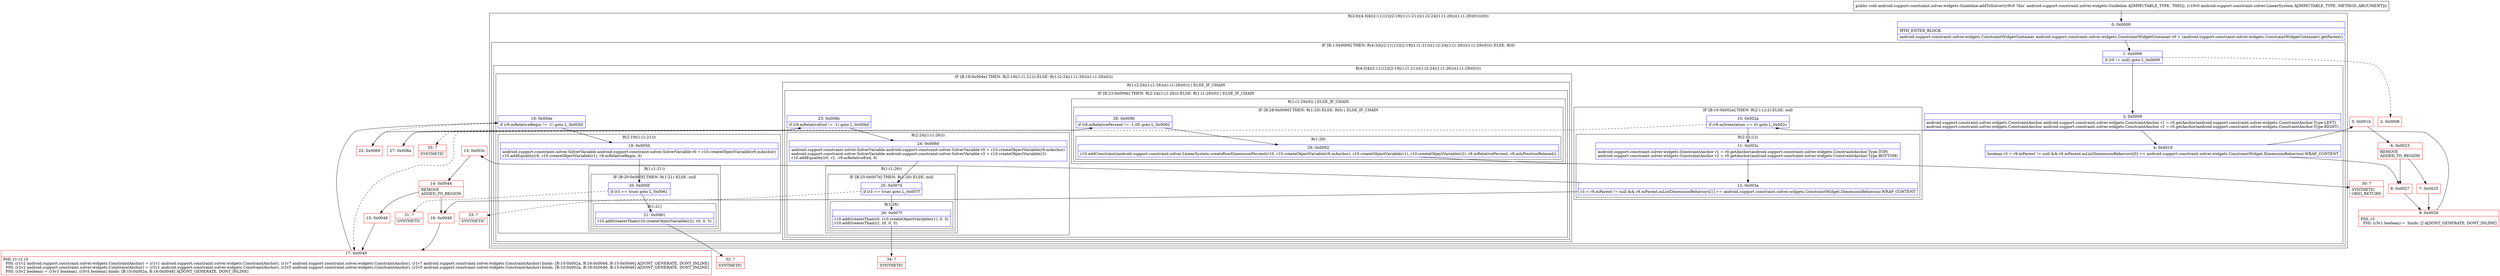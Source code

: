 digraph "CFG forandroid.support.constraint.solver.widgets.Guideline.addToSolver(Landroid\/support\/constraint\/solver\/LinearSystem;)V" {
subgraph cluster_Region_1736380050 {
label = "R(2:0|(4:3|4|(2:11|12)|(2:19|(1:(1:21)))(1:(2:24|(1:(1:26)))(1:(1:29)(0))))(0))";
node [shape=record,color=blue];
Node_0 [shape=record,label="{0\:\ 0x0000|MTH_ENTER_BLOCK\l|android.support.constraint.solver.widgets.ConstraintWidgetContainer android.support.constraint.solver.widgets.ConstraintWidgetContainer r0 = (android.support.constraint.solver.widgets.ConstraintWidgetContainer) getParent()\l}"];
subgraph cluster_IfRegion_287131798 {
label = "IF [B:1:0x0006] THEN: R(4:3|4|(2:11|12)|(2:19|(1:(1:21)))(1:(2:24|(1:(1:26)))(1:(1:29)(0)))) ELSE: R(0)";
node [shape=record,color=blue];
Node_1 [shape=record,label="{1\:\ 0x0006|if (r0 != null) goto L_0x0009\l}"];
subgraph cluster_Region_318495658 {
label = "R(4:3|4|(2:11|12)|(2:19|(1:(1:21)))(1:(2:24|(1:(1:26)))(1:(1:29)(0))))";
node [shape=record,color=blue];
Node_3 [shape=record,label="{3\:\ 0x0009|android.support.constraint.solver.widgets.ConstraintAnchor android.support.constraint.solver.widgets.ConstraintAnchor r1 = r0.getAnchor(android.support.constraint.solver.widgets.ConstraintAnchor.Type.LEFT)\landroid.support.constraint.solver.widgets.ConstraintAnchor android.support.constraint.solver.widgets.ConstraintAnchor r2 = r0.getAnchor(android.support.constraint.solver.widgets.ConstraintAnchor.Type.RIGHT)\l}"];
Node_4 [shape=record,label="{4\:\ 0x0019|boolean r3 = r9.mParent != null && r9.mParent.mListDimensionBehaviors[0] == android.support.constraint.solver.widgets.ConstraintWidget.DimensionBehaviour.WRAP_CONTENT\l}"];
subgraph cluster_IfRegion_1610000671 {
label = "IF [B:10:0x002a] THEN: R(2:11|12) ELSE: null";
node [shape=record,color=blue];
Node_10 [shape=record,label="{10\:\ 0x002a|if (r9.mOrientation == 0) goto L_0x002c\l}"];
subgraph cluster_Region_394758921 {
label = "R(2:11|12)";
node [shape=record,color=blue];
Node_11 [shape=record,label="{11\:\ 0x002c|android.support.constraint.solver.widgets.ConstraintAnchor r1 = r0.getAnchor(android.support.constraint.solver.widgets.ConstraintAnchor.Type.TOP)\landroid.support.constraint.solver.widgets.ConstraintAnchor r2 = r0.getAnchor(android.support.constraint.solver.widgets.ConstraintAnchor.Type.BOTTOM)\l}"];
Node_12 [shape=record,label="{12\:\ 0x003a|r3 = r9.mParent != null && r9.mParent.mListDimensionBehaviors[1] == android.support.constraint.solver.widgets.ConstraintWidget.DimensionBehaviour.WRAP_CONTENT\l}"];
}
}
subgraph cluster_IfRegion_861629881 {
label = "IF [B:18:0x004e] THEN: R(2:19|(1:(1:21))) ELSE: R(1:(2:24|(1:(1:26)))(1:(1:29)(0)))";
node [shape=record,color=blue];
Node_18 [shape=record,label="{18\:\ 0x004e|if (r9.mRelativeBegin != \-1) goto L_0x0050\l}"];
subgraph cluster_Region_135466229 {
label = "R(2:19|(1:(1:21)))";
node [shape=record,color=blue];
Node_19 [shape=record,label="{19\:\ 0x0050|android.support.constraint.solver.SolverVariable android.support.constraint.solver.SolverVariable r0 = r10.createObjectVariable(r9.mAnchor)\lr10.addEquality(r0, r10.createObjectVariable(r1), r9.mRelativeBegin, 6)\l}"];
subgraph cluster_Region_1687256388 {
label = "R(1:(1:21))";
node [shape=record,color=blue];
subgraph cluster_IfRegion_2053142367 {
label = "IF [B:20:0x005f] THEN: R(1:21) ELSE: null";
node [shape=record,color=blue];
Node_20 [shape=record,label="{20\:\ 0x005f|if (r3 == true) goto L_0x0061\l}"];
subgraph cluster_Region_338625775 {
label = "R(1:21)";
node [shape=record,color=blue];
Node_21 [shape=record,label="{21\:\ 0x0061|r10.addGreaterThan(r10.createObjectVariable(r2), r0, 0, 5)\l}"];
}
}
}
}
subgraph cluster_Region_148084296 {
label = "R(1:(2:24|(1:(1:26)))(1:(1:29)(0))) | ELSE_IF_CHAIN\l";
node [shape=record,color=blue];
subgraph cluster_IfRegion_1644652572 {
label = "IF [B:23:0x006b] THEN: R(2:24|(1:(1:26))) ELSE: R(1:(1:29)(0)) | ELSE_IF_CHAIN\l";
node [shape=record,color=blue];
Node_23 [shape=record,label="{23\:\ 0x006b|if (r9.mRelativeEnd != \-1) goto L_0x006d\l}"];
subgraph cluster_Region_80463419 {
label = "R(2:24|(1:(1:26)))";
node [shape=record,color=blue];
Node_24 [shape=record,label="{24\:\ 0x006d|android.support.constraint.solver.SolverVariable android.support.constraint.solver.SolverVariable r0 = r10.createObjectVariable(r9.mAnchor)\landroid.support.constraint.solver.SolverVariable android.support.constraint.solver.SolverVariable r2 = r10.createObjectVariable(r2)\lr10.addEquality(r0, r2, \-r9.mRelativeEnd, 6)\l}"];
subgraph cluster_Region_173664064 {
label = "R(1:(1:26))";
node [shape=record,color=blue];
subgraph cluster_IfRegion_488813234 {
label = "IF [B:25:0x007d] THEN: R(1:26) ELSE: null";
node [shape=record,color=blue];
Node_25 [shape=record,label="{25\:\ 0x007d|if (r3 == true) goto L_0x007f\l}"];
subgraph cluster_Region_1941023897 {
label = "R(1:26)";
node [shape=record,color=blue];
Node_26 [shape=record,label="{26\:\ 0x007f|r10.addGreaterThan(r0, r10.createObjectVariable(r1), 0, 5)\lr10.addGreaterThan(r2, r0, 0, 5)\l}"];
}
}
}
}
subgraph cluster_Region_1707986962 {
label = "R(1:(1:29)(0)) | ELSE_IF_CHAIN\l";
node [shape=record,color=blue];
subgraph cluster_IfRegion_1907911477 {
label = "IF [B:28:0x0090] THEN: R(1:29) ELSE: R(0) | ELSE_IF_CHAIN\l";
node [shape=record,color=blue];
Node_28 [shape=record,label="{28\:\ 0x0090|if (r9.mRelativePercent != \-1.0f) goto L_0x0092\l}"];
subgraph cluster_Region_1062936526 {
label = "R(1:29)";
node [shape=record,color=blue];
Node_29 [shape=record,label="{29\:\ 0x0092|r10.addConstraint(android.support.constraint.solver.LinearSystem.createRowDimensionPercent(r10, r10.createObjectVariable(r9.mAnchor), r10.createObjectVariable(r1), r10.createObjectVariable(r2), r9.mRelativePercent, r9.mIsPositionRelaxed))\l}"];
}
subgraph cluster_Region_673622678 {
label = "R(0)";
node [shape=record,color=blue];
}
}
}
}
}
}
}
subgraph cluster_Region_1828731701 {
label = "R(0)";
node [shape=record,color=blue];
}
}
}
Node_2 [shape=record,color=red,label="{2\:\ 0x0008}"];
Node_5 [shape=record,color=red,label="{5\:\ 0x001b}"];
Node_6 [shape=record,color=red,label="{6\:\ 0x0023|REMOVE\lADDED_TO_REGION\l}"];
Node_7 [shape=record,color=red,label="{7\:\ 0x0025}"];
Node_8 [shape=record,color=red,label="{8\:\ 0x0027}"];
Node_9 [shape=record,color=red,label="{9\:\ 0x0028|PHI: r3 \l  PHI: (r3v1 boolean) =  binds: [] A[DONT_GENERATE, DONT_INLINE]\l}"];
Node_13 [shape=record,color=red,label="{13\:\ 0x003c}"];
Node_14 [shape=record,color=red,label="{14\:\ 0x0044|REMOVE\lADDED_TO_REGION\l}"];
Node_15 [shape=record,color=red,label="{15\:\ 0x0046}"];
Node_16 [shape=record,color=red,label="{16\:\ 0x0048}"];
Node_17 [shape=record,color=red,label="{17\:\ 0x0049|PHI: r1 r2 r3 \l  PHI: (r1v2 android.support.constraint.solver.widgets.ConstraintAnchor) = (r1v1 android.support.constraint.solver.widgets.ConstraintAnchor), (r1v7 android.support.constraint.solver.widgets.ConstraintAnchor), (r1v7 android.support.constraint.solver.widgets.ConstraintAnchor) binds: [B:10:0x002a, B:16:0x0048, B:15:0x0046] A[DONT_GENERATE, DONT_INLINE]\l  PHI: (r2v2 android.support.constraint.solver.widgets.ConstraintAnchor) = (r2v1 android.support.constraint.solver.widgets.ConstraintAnchor), (r2v5 android.support.constraint.solver.widgets.ConstraintAnchor), (r2v5 android.support.constraint.solver.widgets.ConstraintAnchor) binds: [B:10:0x002a, B:16:0x0048, B:15:0x0046] A[DONT_GENERATE, DONT_INLINE]\l  PHI: (r3v2 boolean) = (r3v1 boolean), (r3v5 boolean) binds: [B:10:0x002a, B:16:0x0048] A[DONT_GENERATE, DONT_INLINE]\l}"];
Node_22 [shape=record,color=red,label="{22\:\ 0x0069}"];
Node_27 [shape=record,color=red,label="{27\:\ 0x008a}"];
Node_30 [shape=record,color=red,label="{30\:\ ?|SYNTHETIC\lORIG_RETURN\l}"];
Node_31 [shape=record,color=red,label="{31\:\ ?|SYNTHETIC\l}"];
Node_32 [shape=record,color=red,label="{32\:\ ?|SYNTHETIC\l}"];
Node_33 [shape=record,color=red,label="{33\:\ ?|SYNTHETIC\l}"];
Node_34 [shape=record,color=red,label="{34\:\ ?|SYNTHETIC\l}"];
Node_35 [shape=record,color=red,label="{35\:\ ?|SYNTHETIC\l}"];
MethodNode[shape=record,label="{public void android.support.constraint.solver.widgets.Guideline.addToSolver((r9v0 'this' android.support.constraint.solver.widgets.Guideline A[IMMUTABLE_TYPE, THIS]), (r10v0 android.support.constraint.solver.LinearSystem A[IMMUTABLE_TYPE, METHOD_ARGUMENT])) }"];
MethodNode -> Node_0;
Node_0 -> Node_1;
Node_1 -> Node_2[style=dashed];
Node_1 -> Node_3;
Node_3 -> Node_4;
Node_4 -> Node_5;
Node_4 -> Node_8;
Node_10 -> Node_11;
Node_10 -> Node_17[style=dashed];
Node_11 -> Node_12;
Node_12 -> Node_13;
Node_12 -> Node_16;
Node_18 -> Node_19;
Node_18 -> Node_22[style=dashed];
Node_19 -> Node_20;
Node_20 -> Node_21;
Node_20 -> Node_31[style=dashed];
Node_21 -> Node_32;
Node_23 -> Node_24;
Node_23 -> Node_27[style=dashed];
Node_24 -> Node_25;
Node_25 -> Node_26;
Node_25 -> Node_33[style=dashed];
Node_26 -> Node_34;
Node_28 -> Node_29;
Node_28 -> Node_35[style=dashed];
Node_29 -> Node_30;
Node_5 -> Node_6;
Node_6 -> Node_7;
Node_6 -> Node_8;
Node_7 -> Node_9;
Node_8 -> Node_9;
Node_9 -> Node_10;
Node_13 -> Node_14;
Node_14 -> Node_15;
Node_14 -> Node_16;
Node_15 -> Node_17;
Node_16 -> Node_17;
Node_17 -> Node_18;
Node_22 -> Node_23;
Node_27 -> Node_28;
}

